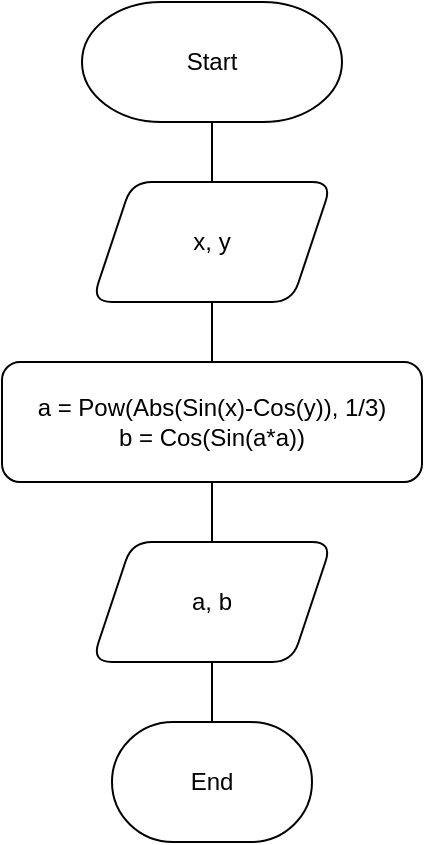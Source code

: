 <mxfile version="15.5.6" type="google"><diagram id="12j9bvfXNAsNztdaDKXj" name="Page-1"><mxGraphModel dx="1038" dy="547" grid="1" gridSize="10" guides="1" tooltips="1" connect="1" arrows="1" fold="1" page="1" pageScale="1" pageWidth="827" pageHeight="1169" math="0" shadow="0"><root><mxCell id="0"/><mxCell id="1" parent="0"/><mxCell id="X1SY-PaMpb_1Tsn13fam-1" value="Start" style="strokeWidth=1;html=1;shape=mxgraph.flowchart.terminator;whiteSpace=wrap;" vertex="1" parent="1"><mxGeometry x="349" y="210" width="130" height="60" as="geometry"/></mxCell><mxCell id="X1SY-PaMpb_1Tsn13fam-2" value="" style="endArrow=none;html=1;rounded=0;entryX=0.5;entryY=1;entryDx=0;entryDy=0;entryPerimeter=0;exitX=0.5;exitY=0;exitDx=0;exitDy=0;" edge="1" parent="1" source="X1SY-PaMpb_1Tsn13fam-3" target="X1SY-PaMpb_1Tsn13fam-1"><mxGeometry width="50" height="50" relative="1" as="geometry"><mxPoint x="414" y="300" as="sourcePoint"/><mxPoint x="428" y="310" as="targetPoint"/></mxGeometry></mxCell><mxCell id="X1SY-PaMpb_1Tsn13fam-3" value="x, y" style="shape=parallelogram;perimeter=parallelogramPerimeter;whiteSpace=wrap;html=1;fixedSize=1;rounded=1;" vertex="1" parent="1"><mxGeometry x="354" y="300" width="120" height="60" as="geometry"/></mxCell><mxCell id="X1SY-PaMpb_1Tsn13fam-4" value="a = Pow(Abs(Sin(x)-Cos(y)), 1/3)&lt;br&gt;b = Cos(Sin(a*a))" style="rounded=1;whiteSpace=wrap;html=1;" vertex="1" parent="1"><mxGeometry x="309" y="390" width="210" height="60" as="geometry"/></mxCell><mxCell id="X1SY-PaMpb_1Tsn13fam-5" value="" style="endArrow=none;html=1;rounded=0;entryX=0.5;entryY=1;entryDx=0;entryDy=0;exitX=0.5;exitY=0;exitDx=0;exitDy=0;" edge="1" parent="1" source="X1SY-PaMpb_1Tsn13fam-4" target="X1SY-PaMpb_1Tsn13fam-3"><mxGeometry width="50" height="50" relative="1" as="geometry"><mxPoint x="259" y="410" as="sourcePoint"/><mxPoint x="309" y="350" as="targetPoint"/></mxGeometry></mxCell><mxCell id="X1SY-PaMpb_1Tsn13fam-6" value="a, b" style="shape=parallelogram;perimeter=parallelogramPerimeter;whiteSpace=wrap;html=1;fixedSize=1;rounded=1;strokeWidth=1;" vertex="1" parent="1"><mxGeometry x="354" y="480" width="120" height="60" as="geometry"/></mxCell><mxCell id="X1SY-PaMpb_1Tsn13fam-7" value="" style="endArrow=none;html=1;rounded=0;entryX=0.5;entryY=1;entryDx=0;entryDy=0;exitX=0.5;exitY=0;exitDx=0;exitDy=0;" edge="1" parent="1" source="X1SY-PaMpb_1Tsn13fam-6" target="X1SY-PaMpb_1Tsn13fam-4"><mxGeometry width="50" height="50" relative="1" as="geometry"><mxPoint x="379" y="450" as="sourcePoint"/><mxPoint x="429" y="400" as="targetPoint"/></mxGeometry></mxCell><mxCell id="X1SY-PaMpb_1Tsn13fam-8" value="End" style="strokeWidth=1;html=1;shape=mxgraph.flowchart.terminator;whiteSpace=wrap;rounded=1;" vertex="1" parent="1"><mxGeometry x="364" y="570" width="100" height="60" as="geometry"/></mxCell><mxCell id="X1SY-PaMpb_1Tsn13fam-9" value="" style="endArrow=none;html=1;rounded=0;entryX=0.5;entryY=1;entryDx=0;entryDy=0;exitX=0.5;exitY=0;exitDx=0;exitDy=0;exitPerimeter=0;" edge="1" parent="1" source="X1SY-PaMpb_1Tsn13fam-8" target="X1SY-PaMpb_1Tsn13fam-6"><mxGeometry width="50" height="50" relative="1" as="geometry"><mxPoint x="379" y="550" as="sourcePoint"/><mxPoint x="429" y="500" as="targetPoint"/></mxGeometry></mxCell></root></mxGraphModel></diagram></mxfile>